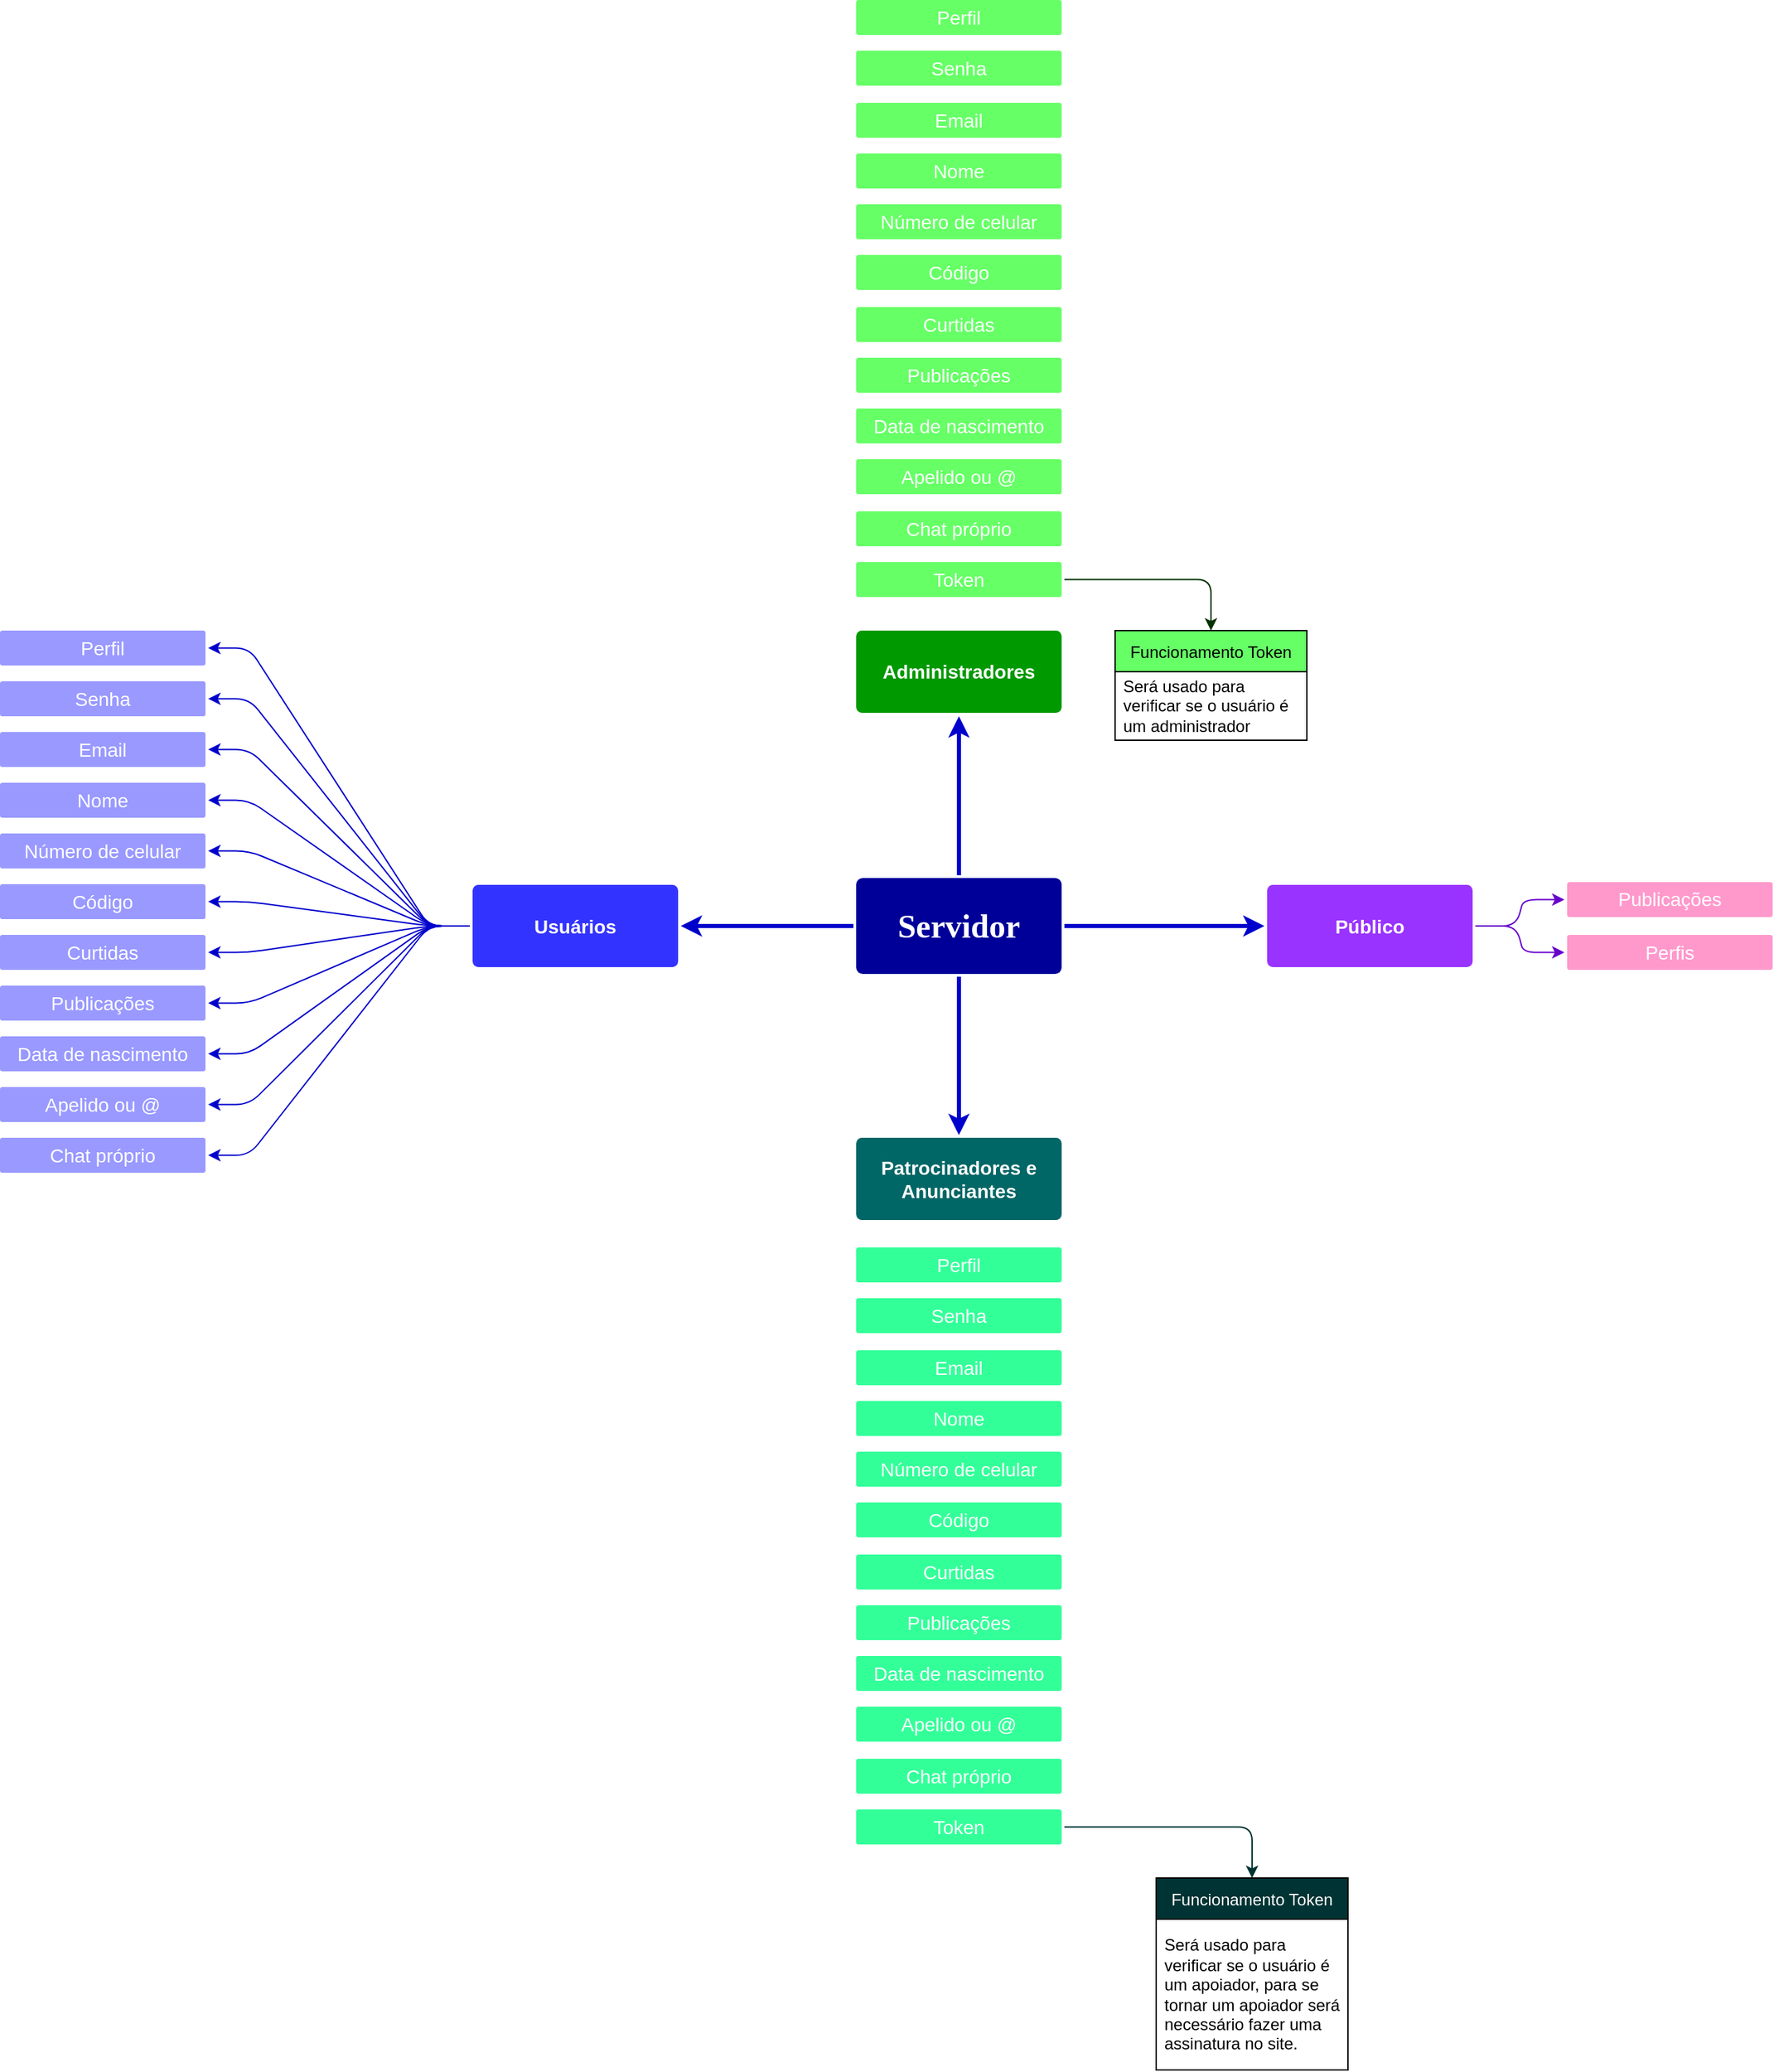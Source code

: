 <mxfile version="18.1.1" type="github">
  <diagram id="6a731a19-8d31-9384-78a2-239565b7b9f0" name="Page-1">
    <mxGraphModel dx="1988" dy="1361" grid="1" gridSize="10" guides="1" tooltips="1" connect="1" arrows="1" fold="1" page="1" pageScale="1" pageWidth="1169" pageHeight="827" background="none" math="0" shadow="0">
      <root>
        <mxCell id="0" />
        <mxCell id="1" parent="0" />
        <mxCell id="1745" value="" style="edgeStyle=none;rounded=0;jumpStyle=none;html=1;shadow=0;labelBackgroundColor=none;startArrow=none;startFill=0;endArrow=classic;endFill=1;jettySize=auto;orthogonalLoop=1;strokeColor=#0000CC;strokeWidth=3;fontFamily=Helvetica;fontSize=16;fontColor=#23445D;spacing=5;" parent="1" source="1749" edge="1">
          <mxGeometry relative="1" as="geometry">
            <mxPoint x="116" y="72.5" as="targetPoint" />
          </mxGeometry>
        </mxCell>
        <mxCell id="1746" value="" style="edgeStyle=none;rounded=0;jumpStyle=none;html=1;shadow=0;labelBackgroundColor=none;startArrow=none;startFill=0;endArrow=classic;endFill=1;jettySize=auto;orthogonalLoop=1;strokeColor=#0000CC;strokeWidth=3;fontFamily=Helvetica;fontSize=16;fontColor=#23445D;spacing=5;" parent="1" source="1749" target="1771" edge="1">
          <mxGeometry relative="1" as="geometry" />
        </mxCell>
        <mxCell id="1748" value="" style="edgeStyle=none;rounded=0;jumpStyle=none;html=1;shadow=0;labelBackgroundColor=none;startArrow=none;startFill=0;endArrow=classic;endFill=1;jettySize=auto;orthogonalLoop=1;strokeColor=#0000CC;strokeWidth=3;fontFamily=Helvetica;fontSize=16;fontColor=#23445D;spacing=5;" parent="1" source="1749" target="1753" edge="1">
          <mxGeometry relative="1" as="geometry" />
        </mxCell>
        <mxCell id="1749" value="&lt;font style=&quot;font-size: 24px;&quot;&gt;Servidor&lt;/font&gt;" style="rounded=1;whiteSpace=wrap;html=1;shadow=0;labelBackgroundColor=none;strokeColor=none;strokeWidth=3;fillColor=#000099;fontFamily=Lucida Console;fontSize=16;fontColor=#FFFFFF;align=center;fontStyle=1;spacing=5;arcSize=7;perimeterSpacing=2;" parent="1" vertex="1">
          <mxGeometry x="41" y="190.5" width="150" height="70" as="geometry" />
        </mxCell>
        <mxCell id="IF7gWzUBNEg38SYdpCg0-1822" style="edgeStyle=entityRelationEdgeStyle;rounded=1;orthogonalLoop=1;jettySize=auto;html=1;exitX=0;exitY=0.5;exitDx=0;exitDy=0;entryX=1;entryY=0.5;entryDx=0;entryDy=0;strokeColor=#0000CC;" edge="1" parent="1" source="1753" target="IF7gWzUBNEg38SYdpCg0-1782">
          <mxGeometry relative="1" as="geometry" />
        </mxCell>
        <mxCell id="IF7gWzUBNEg38SYdpCg0-1823" style="edgeStyle=entityRelationEdgeStyle;rounded=1;orthogonalLoop=1;jettySize=auto;html=1;exitX=0;exitY=0.5;exitDx=0;exitDy=0;entryX=1;entryY=0.5;entryDx=0;entryDy=0;strokeColor=#0000CC;" edge="1" parent="1" source="1753" target="IF7gWzUBNEg38SYdpCg0-1783">
          <mxGeometry relative="1" as="geometry" />
        </mxCell>
        <mxCell id="IF7gWzUBNEg38SYdpCg0-1824" style="edgeStyle=entityRelationEdgeStyle;rounded=1;orthogonalLoop=1;jettySize=auto;html=1;exitX=0;exitY=0.5;exitDx=0;exitDy=0;entryX=1;entryY=0.5;entryDx=0;entryDy=0;strokeColor=#0000CC;" edge="1" parent="1" source="1753" target="IF7gWzUBNEg38SYdpCg0-1781">
          <mxGeometry relative="1" as="geometry" />
        </mxCell>
        <mxCell id="IF7gWzUBNEg38SYdpCg0-1825" style="edgeStyle=entityRelationEdgeStyle;rounded=1;orthogonalLoop=1;jettySize=auto;html=1;exitX=0;exitY=0.5;exitDx=0;exitDy=0;entryX=1;entryY=0.5;entryDx=0;entryDy=0;strokeColor=#0000CC;" edge="1" parent="1" source="1753" target="IF7gWzUBNEg38SYdpCg0-1784">
          <mxGeometry relative="1" as="geometry" />
        </mxCell>
        <mxCell id="IF7gWzUBNEg38SYdpCg0-1826" style="edgeStyle=entityRelationEdgeStyle;rounded=1;orthogonalLoop=1;jettySize=auto;html=1;exitX=0;exitY=0.5;exitDx=0;exitDy=0;entryX=1;entryY=0.5;entryDx=0;entryDy=0;strokeColor=#0000CC;" edge="1" parent="1" source="1753" target="IF7gWzUBNEg38SYdpCg0-1786">
          <mxGeometry relative="1" as="geometry" />
        </mxCell>
        <mxCell id="IF7gWzUBNEg38SYdpCg0-1827" style="edgeStyle=entityRelationEdgeStyle;rounded=1;orthogonalLoop=1;jettySize=auto;html=1;exitX=0;exitY=0.5;exitDx=0;exitDy=0;entryX=1;entryY=0.5;entryDx=0;entryDy=0;strokeColor=#0000CC;" edge="1" parent="1" source="1753" target="IF7gWzUBNEg38SYdpCg0-1787">
          <mxGeometry relative="1" as="geometry" />
        </mxCell>
        <mxCell id="IF7gWzUBNEg38SYdpCg0-1828" style="edgeStyle=entityRelationEdgeStyle;rounded=1;orthogonalLoop=1;jettySize=auto;html=1;exitX=0;exitY=0.5;exitDx=0;exitDy=0;entryX=1;entryY=0.5;entryDx=0;entryDy=0;strokeColor=#0000CC;" edge="1" parent="1" source="1753" target="IF7gWzUBNEg38SYdpCg0-1780">
          <mxGeometry relative="1" as="geometry" />
        </mxCell>
        <mxCell id="IF7gWzUBNEg38SYdpCg0-1829" style="edgeStyle=entityRelationEdgeStyle;rounded=1;orthogonalLoop=1;jettySize=auto;html=1;exitX=0;exitY=0.5;exitDx=0;exitDy=0;entryX=1;entryY=0.5;entryDx=0;entryDy=0;strokeColor=#0000CC;" edge="1" parent="1" source="1753" target="IF7gWzUBNEg38SYdpCg0-1788">
          <mxGeometry relative="1" as="geometry" />
        </mxCell>
        <mxCell id="IF7gWzUBNEg38SYdpCg0-1830" style="edgeStyle=entityRelationEdgeStyle;rounded=1;orthogonalLoop=1;jettySize=auto;html=1;exitX=0;exitY=0.5;exitDx=0;exitDy=0;entryX=1;entryY=0.5;entryDx=0;entryDy=0;strokeColor=#0000CC;" edge="1" parent="1" source="1753" target="IF7gWzUBNEg38SYdpCg0-1779">
          <mxGeometry relative="1" as="geometry" />
        </mxCell>
        <mxCell id="IF7gWzUBNEg38SYdpCg0-1831" style="edgeStyle=entityRelationEdgeStyle;rounded=1;orthogonalLoop=1;jettySize=auto;html=1;exitX=0;exitY=0.5;exitDx=0;exitDy=0;entryX=1;entryY=0.5;entryDx=0;entryDy=0;strokeColor=#0000CC;" edge="1" parent="1" source="1753" target="1756">
          <mxGeometry relative="1" as="geometry" />
        </mxCell>
        <mxCell id="IF7gWzUBNEg38SYdpCg0-1882" style="edgeStyle=entityRelationEdgeStyle;rounded=1;orthogonalLoop=1;jettySize=auto;html=1;exitX=0;exitY=0.5;exitDx=0;exitDy=0;entryX=1;entryY=0.5;entryDx=0;entryDy=0;fontColor=#FF66FF;strokeColor=#0000CC;" edge="1" parent="1" source="1753" target="IF7gWzUBNEg38SYdpCg0-1881">
          <mxGeometry relative="1" as="geometry" />
        </mxCell>
        <mxCell id="1753" value="Usuários" style="rounded=1;whiteSpace=wrap;html=1;shadow=0;labelBackgroundColor=none;strokeColor=none;strokeWidth=3;fillColor=#3333FF;fontFamily=Helvetica;fontSize=14;fontColor=#FFFFFF;align=center;spacing=5;fontStyle=1;arcSize=7;perimeterSpacing=2;" parent="1" vertex="1">
          <mxGeometry x="-239" y="195.5" width="150" height="60" as="geometry" />
        </mxCell>
        <mxCell id="1756" value="Senha" style="rounded=1;whiteSpace=wrap;html=1;shadow=0;labelBackgroundColor=none;strokeColor=none;strokeWidth=3;fillColor=#9999FF;fontFamily=Helvetica;fontSize=14;fontColor=#FFFFFF;align=center;spacing=5;fontStyle=0;arcSize=7;perimeterSpacing=2;" parent="1" vertex="1">
          <mxGeometry x="-584" y="47" width="150" height="25.5" as="geometry" />
        </mxCell>
        <mxCell id="1766" value="" style="edgeStyle=none;rounded=0;jumpStyle=none;html=1;shadow=0;labelBackgroundColor=none;startArrow=none;startFill=0;endArrow=classic;endFill=1;jettySize=auto;orthogonalLoop=1;strokeColor=#F08705;strokeWidth=3;fontFamily=Helvetica;fontSize=14;fontColor=#FFFFFF;spacing=5;" parent="1" target="1765" edge="1">
          <mxGeometry relative="1" as="geometry">
            <mxPoint x="641.111" y="198.5" as="sourcePoint" />
          </mxGeometry>
        </mxCell>
        <mxCell id="1768" value="" style="edgeStyle=none;rounded=0;jumpStyle=none;html=1;shadow=0;labelBackgroundColor=none;startArrow=none;startFill=0;endArrow=classic;endFill=1;jettySize=auto;orthogonalLoop=1;strokeColor=#F08705;strokeWidth=3;fontFamily=Helvetica;fontSize=14;fontColor=#FFFFFF;spacing=5;" parent="1" target="1767" edge="1">
          <mxGeometry relative="1" as="geometry">
            <mxPoint x="570" y="198.5" as="sourcePoint" />
          </mxGeometry>
        </mxCell>
        <mxCell id="1770" value="" style="edgeStyle=none;rounded=0;jumpStyle=none;html=1;shadow=0;labelBackgroundColor=none;startArrow=none;startFill=0;endArrow=classic;endFill=1;jettySize=auto;orthogonalLoop=1;strokeColor=#F08705;strokeWidth=3;fontFamily=Helvetica;fontSize=14;fontColor=#FFFFFF;spacing=5;" parent="1" target="1769" edge="1">
          <mxGeometry relative="1" as="geometry">
            <mxPoint x="498.889" y="198.5" as="sourcePoint" />
          </mxGeometry>
        </mxCell>
        <mxCell id="IF7gWzUBNEg38SYdpCg0-1883" style="edgeStyle=entityRelationEdgeStyle;rounded=1;orthogonalLoop=1;jettySize=auto;html=1;exitX=1;exitY=0.5;exitDx=0;exitDy=0;entryX=0;entryY=0.5;entryDx=0;entryDy=0;fontColor=#FF66FF;strokeColor=#6600CC;" edge="1" parent="1" source="1771" target="IF7gWzUBNEg38SYdpCg0-1877">
          <mxGeometry relative="1" as="geometry" />
        </mxCell>
        <mxCell id="IF7gWzUBNEg38SYdpCg0-1884" style="edgeStyle=entityRelationEdgeStyle;rounded=1;orthogonalLoop=1;jettySize=auto;html=1;exitX=1;exitY=0.5;exitDx=0;exitDy=0;entryX=0;entryY=0.5;entryDx=0;entryDy=0;fontColor=#FF66FF;strokeColor=#6600CC;" edge="1" parent="1" source="1771" target="IF7gWzUBNEg38SYdpCg0-1878">
          <mxGeometry relative="1" as="geometry" />
        </mxCell>
        <mxCell id="1771" value="Público" style="rounded=1;whiteSpace=wrap;html=1;shadow=0;labelBackgroundColor=none;strokeColor=none;strokeWidth=3;fillColor=#9933FF;fontFamily=Helvetica;fontSize=14;fontColor=#FFFFFF;align=center;spacing=5;fontStyle=1;arcSize=7;perimeterSpacing=2;" parent="1" vertex="1">
          <mxGeometry x="341" y="195.5" width="150" height="60" as="geometry" />
        </mxCell>
        <mxCell id="IF7gWzUBNEg38SYdpCg0-1779" value="Email" style="rounded=1;whiteSpace=wrap;html=1;shadow=0;labelBackgroundColor=none;strokeColor=none;strokeWidth=3;fillColor=#9999FF;fontFamily=Helvetica;fontSize=14;fontColor=#FFFFFF;align=center;spacing=5;fontStyle=0;arcSize=7;perimeterSpacing=2;" vertex="1" parent="1">
          <mxGeometry x="-584" y="84" width="150" height="25.5" as="geometry" />
        </mxCell>
        <mxCell id="IF7gWzUBNEg38SYdpCg0-1780" value="Nome" style="rounded=1;whiteSpace=wrap;html=1;shadow=0;labelBackgroundColor=none;strokeColor=none;strokeWidth=3;fillColor=#9999FF;fontFamily=Helvetica;fontSize=14;fontColor=#FFFFFF;align=center;spacing=5;fontStyle=0;arcSize=7;perimeterSpacing=2;" vertex="1" parent="1">
          <mxGeometry x="-584" y="121" width="150" height="25.5" as="geometry" />
        </mxCell>
        <mxCell id="IF7gWzUBNEg38SYdpCg0-1781" value="Número de celular" style="rounded=1;whiteSpace=wrap;html=1;shadow=0;labelBackgroundColor=none;strokeColor=none;strokeWidth=3;fillColor=#9999FF;fontFamily=Helvetica;fontSize=14;fontColor=#FFFFFF;align=center;spacing=5;fontStyle=0;arcSize=7;perimeterSpacing=2;" vertex="1" parent="1">
          <mxGeometry x="-584" y="158" width="150" height="25.5" as="geometry" />
        </mxCell>
        <mxCell id="IF7gWzUBNEg38SYdpCg0-1782" value="Código" style="rounded=1;whiteSpace=wrap;html=1;shadow=0;labelBackgroundColor=none;strokeColor=none;strokeWidth=3;fillColor=#9999FF;fontFamily=Helvetica;fontSize=14;fontColor=#FFFFFF;align=center;spacing=5;fontStyle=0;arcSize=7;perimeterSpacing=2;" vertex="1" parent="1">
          <mxGeometry x="-584" y="195" width="150" height="25.5" as="geometry" />
        </mxCell>
        <mxCell id="IF7gWzUBNEg38SYdpCg0-1783" value="Curtidas" style="rounded=1;whiteSpace=wrap;html=1;shadow=0;labelBackgroundColor=none;strokeColor=none;strokeWidth=3;fillColor=#9999FF;fontFamily=Helvetica;fontSize=14;fontColor=#FFFFFF;align=center;spacing=5;fontStyle=0;arcSize=7;perimeterSpacing=2;" vertex="1" parent="1">
          <mxGeometry x="-584" y="232" width="150" height="25.5" as="geometry" />
        </mxCell>
        <mxCell id="IF7gWzUBNEg38SYdpCg0-1784" value="Publicações" style="rounded=1;whiteSpace=wrap;html=1;shadow=0;labelBackgroundColor=none;strokeColor=none;strokeWidth=3;fillColor=#9999FF;fontFamily=Helvetica;fontSize=14;fontColor=#FFFFFF;align=center;spacing=5;fontStyle=0;arcSize=7;perimeterSpacing=2;" vertex="1" parent="1">
          <mxGeometry x="-584" y="269" width="150" height="25.5" as="geometry" />
        </mxCell>
        <mxCell id="IF7gWzUBNEg38SYdpCg0-1786" value="Data de nascimento" style="rounded=1;whiteSpace=wrap;html=1;shadow=0;labelBackgroundColor=none;strokeColor=none;strokeWidth=3;fillColor=#9999FF;fontFamily=Helvetica;fontSize=14;fontColor=#FFFFFF;align=center;spacing=5;fontStyle=0;arcSize=7;perimeterSpacing=2;" vertex="1" parent="1">
          <mxGeometry x="-584" y="306" width="150" height="25.5" as="geometry" />
        </mxCell>
        <mxCell id="IF7gWzUBNEg38SYdpCg0-1787" value="Apelido ou @" style="rounded=1;whiteSpace=wrap;html=1;shadow=0;labelBackgroundColor=none;strokeColor=none;strokeWidth=3;fillColor=#9999FF;fontFamily=Helvetica;fontSize=14;fontColor=#FFFFFF;align=center;spacing=5;fontStyle=0;arcSize=7;perimeterSpacing=2;" vertex="1" parent="1">
          <mxGeometry x="-584" y="343" width="150" height="25.5" as="geometry" />
        </mxCell>
        <mxCell id="IF7gWzUBNEg38SYdpCg0-1788" value="Chat próprio" style="rounded=1;whiteSpace=wrap;html=1;shadow=0;labelBackgroundColor=none;strokeColor=none;strokeWidth=3;fillColor=#9999FF;fontFamily=Helvetica;fontSize=14;fontColor=#FFFFFF;align=center;spacing=5;fontStyle=0;arcSize=7;perimeterSpacing=2;" vertex="1" parent="1">
          <mxGeometry x="-584" y="380" width="150" height="25.5" as="geometry" />
        </mxCell>
        <mxCell id="IF7gWzUBNEg38SYdpCg0-1842" value="Administradores" style="rounded=1;whiteSpace=wrap;html=1;shadow=0;labelBackgroundColor=none;strokeColor=none;strokeWidth=3;fillColor=#009900;fontFamily=Helvetica;fontSize=14;fontColor=#FFFFFF;align=center;spacing=5;fontStyle=1;arcSize=7;perimeterSpacing=2;" vertex="1" parent="1">
          <mxGeometry x="41" y="10" width="150" height="60" as="geometry" />
        </mxCell>
        <mxCell id="IF7gWzUBNEg38SYdpCg0-1843" value="Senha" style="rounded=1;whiteSpace=wrap;html=1;shadow=0;labelBackgroundColor=none;strokeColor=none;strokeWidth=3;fillColor=#66FF66;fontFamily=Helvetica;fontSize=14;fontColor=#FFFFFF;align=center;spacing=5;fontStyle=0;arcSize=7;perimeterSpacing=2;" vertex="1" parent="1">
          <mxGeometry x="41" y="-413" width="150" height="25.5" as="geometry" />
        </mxCell>
        <mxCell id="IF7gWzUBNEg38SYdpCg0-1844" value="Email" style="rounded=1;whiteSpace=wrap;html=1;shadow=0;labelBackgroundColor=none;strokeColor=none;strokeWidth=3;fillColor=#66FF66;fontFamily=Helvetica;fontSize=14;fontColor=#FFFFFF;align=center;spacing=5;fontStyle=0;arcSize=7;perimeterSpacing=2;" vertex="1" parent="1">
          <mxGeometry x="41" y="-375" width="150" height="25.5" as="geometry" />
        </mxCell>
        <mxCell id="IF7gWzUBNEg38SYdpCg0-1845" value="Nome" style="rounded=1;whiteSpace=wrap;html=1;shadow=0;labelBackgroundColor=none;strokeColor=none;strokeWidth=3;fillColor=#66FF66;fontFamily=Helvetica;fontSize=14;fontColor=#FFFFFF;align=center;spacing=5;fontStyle=0;arcSize=7;perimeterSpacing=2;" vertex="1" parent="1">
          <mxGeometry x="41" y="-338" width="150" height="25.5" as="geometry" />
        </mxCell>
        <mxCell id="IF7gWzUBNEg38SYdpCg0-1846" value="Número de celular" style="rounded=1;whiteSpace=wrap;html=1;shadow=0;labelBackgroundColor=none;strokeColor=none;strokeWidth=3;fillColor=#66FF66;fontFamily=Helvetica;fontSize=14;fontColor=#FFFFFF;align=center;spacing=5;fontStyle=0;arcSize=7;perimeterSpacing=2;" vertex="1" parent="1">
          <mxGeometry x="41" y="-301" width="150" height="25.5" as="geometry" />
        </mxCell>
        <mxCell id="IF7gWzUBNEg38SYdpCg0-1847" value="Código" style="rounded=1;whiteSpace=wrap;html=1;shadow=0;labelBackgroundColor=none;strokeColor=none;strokeWidth=3;fillColor=#66FF66;fontFamily=Helvetica;fontSize=14;fontColor=#FFFFFF;align=center;spacing=5;fontStyle=0;arcSize=7;perimeterSpacing=2;" vertex="1" parent="1">
          <mxGeometry x="41" y="-264" width="150" height="25.5" as="geometry" />
        </mxCell>
        <mxCell id="IF7gWzUBNEg38SYdpCg0-1848" value="Curtidas" style="rounded=1;whiteSpace=wrap;html=1;shadow=0;labelBackgroundColor=none;strokeColor=none;strokeWidth=3;fillColor=#66FF66;fontFamily=Helvetica;fontSize=14;fontColor=#FFFFFF;align=center;spacing=5;fontStyle=0;arcSize=7;perimeterSpacing=2;" vertex="1" parent="1">
          <mxGeometry x="41" y="-226" width="150" height="25.5" as="geometry" />
        </mxCell>
        <mxCell id="IF7gWzUBNEg38SYdpCg0-1849" value="Publicações" style="rounded=1;whiteSpace=wrap;html=1;shadow=0;labelBackgroundColor=none;strokeColor=none;strokeWidth=3;fillColor=#66FF66;fontFamily=Helvetica;fontSize=14;fontColor=#FFFFFF;align=center;spacing=5;fontStyle=0;arcSize=7;perimeterSpacing=2;" vertex="1" parent="1">
          <mxGeometry x="41" y="-189" width="150" height="25.5" as="geometry" />
        </mxCell>
        <mxCell id="IF7gWzUBNEg38SYdpCg0-1850" value="Data de nascimento" style="rounded=1;whiteSpace=wrap;html=1;shadow=0;labelBackgroundColor=none;strokeColor=none;strokeWidth=3;fillColor=#66FF66;fontFamily=Helvetica;fontSize=14;fontColor=#FFFFFF;align=center;spacing=5;fontStyle=0;arcSize=7;perimeterSpacing=2;" vertex="1" parent="1">
          <mxGeometry x="41" y="-152" width="150" height="25.5" as="geometry" />
        </mxCell>
        <mxCell id="IF7gWzUBNEg38SYdpCg0-1851" value="Apelido ou @" style="rounded=1;whiteSpace=wrap;html=1;shadow=0;labelBackgroundColor=none;strokeColor=none;strokeWidth=3;fillColor=#66FF66;fontFamily=Helvetica;fontSize=14;fontColor=#FFFFFF;align=center;spacing=5;fontStyle=0;arcSize=7;perimeterSpacing=2;" vertex="1" parent="1">
          <mxGeometry x="41" y="-115" width="150" height="25.5" as="geometry" />
        </mxCell>
        <mxCell id="IF7gWzUBNEg38SYdpCg0-1852" value="Chat próprio" style="rounded=1;whiteSpace=wrap;html=1;shadow=0;labelBackgroundColor=none;strokeColor=none;strokeWidth=3;fillColor=#66FF66;fontFamily=Helvetica;fontSize=14;fontColor=#FFFFFF;align=center;spacing=5;fontStyle=0;arcSize=7;perimeterSpacing=2;" vertex="1" parent="1">
          <mxGeometry x="41" y="-77" width="150" height="25.5" as="geometry" />
        </mxCell>
        <mxCell id="IF7gWzUBNEg38SYdpCg0-1875" style="edgeStyle=elbowEdgeStyle;rounded=1;orthogonalLoop=1;jettySize=auto;html=1;exitX=1;exitY=0.5;exitDx=0;exitDy=0;entryX=0.5;entryY=0;entryDx=0;entryDy=0;strokeColor=#003300;" edge="1" parent="1" source="IF7gWzUBNEg38SYdpCg0-1866" target="IF7gWzUBNEg38SYdpCg0-1871">
          <mxGeometry relative="1" as="geometry">
            <Array as="points">
              <mxPoint x="300" y="-10" />
              <mxPoint x="750" y="-40" />
            </Array>
          </mxGeometry>
        </mxCell>
        <mxCell id="IF7gWzUBNEg38SYdpCg0-1866" value="Token" style="rounded=1;whiteSpace=wrap;html=1;shadow=0;labelBackgroundColor=none;strokeColor=none;strokeWidth=3;fillColor=#66FF66;fontFamily=Helvetica;fontSize=14;fontColor=#FFFFFF;align=center;spacing=5;fontStyle=0;arcSize=7;perimeterSpacing=2;" vertex="1" parent="1">
          <mxGeometry x="41" y="-40" width="150" height="25.5" as="geometry" />
        </mxCell>
        <mxCell id="IF7gWzUBNEg38SYdpCg0-1871" value="Funcionamento Token" style="swimlane;fontStyle=0;childLayout=stackLayout;horizontal=1;startSize=30;horizontalStack=0;resizeParent=1;resizeParentMax=0;resizeLast=0;collapsible=1;marginBottom=0;fillColor=#66FF66;" vertex="1" parent="1">
          <mxGeometry x="230" y="10" width="140" height="80" as="geometry" />
        </mxCell>
        <mxCell id="IF7gWzUBNEg38SYdpCg0-1872" value="Será usado para verificar se o usuário é um administrador" style="text;strokeColor=none;fillColor=none;align=left;verticalAlign=middle;spacingLeft=4;spacingRight=4;overflow=hidden;points=[[0,0.5],[1,0.5]];portConstraint=eastwest;rotatable=0;whiteSpace=wrap;" vertex="1" parent="IF7gWzUBNEg38SYdpCg0-1871">
          <mxGeometry y="30" width="140" height="50" as="geometry" />
        </mxCell>
        <mxCell id="IF7gWzUBNEg38SYdpCg0-1877" value="Publicações" style="rounded=1;whiteSpace=wrap;html=1;shadow=0;labelBackgroundColor=none;strokeColor=none;strokeWidth=3;fillColor=#FF99CC;fontFamily=Helvetica;fontSize=14;fontColor=#FFFFFF;align=center;spacing=5;fontStyle=0;arcSize=7;perimeterSpacing=2;" vertex="1" parent="1">
          <mxGeometry x="560" y="193.5" width="150" height="25.5" as="geometry" />
        </mxCell>
        <mxCell id="IF7gWzUBNEg38SYdpCg0-1878" value="Perfis" style="rounded=1;whiteSpace=wrap;html=1;shadow=0;labelBackgroundColor=none;strokeColor=none;strokeWidth=3;fillColor=#FF99CC;fontFamily=Helvetica;fontSize=14;fontColor=#FFFFFF;align=center;spacing=5;fontStyle=0;arcSize=7;perimeterSpacing=2;" vertex="1" parent="1">
          <mxGeometry x="560" y="232" width="150" height="25.5" as="geometry" />
        </mxCell>
        <mxCell id="IF7gWzUBNEg38SYdpCg0-1879" value="Perfil" style="rounded=1;whiteSpace=wrap;html=1;shadow=0;labelBackgroundColor=none;strokeColor=none;strokeWidth=3;fillColor=#66FF66;fontFamily=Helvetica;fontSize=14;fontColor=#FFFFFF;align=center;spacing=5;fontStyle=0;arcSize=7;perimeterSpacing=2;" vertex="1" parent="1">
          <mxGeometry x="41" y="-450" width="150" height="25.5" as="geometry" />
        </mxCell>
        <mxCell id="IF7gWzUBNEg38SYdpCg0-1881" value="Perfil" style="rounded=1;whiteSpace=wrap;html=1;shadow=0;labelBackgroundColor=none;strokeColor=none;strokeWidth=3;fillColor=#9999FF;fontFamily=Helvetica;fontSize=14;fontColor=#FFFFFF;align=center;spacing=5;fontStyle=0;arcSize=7;perimeterSpacing=2;" vertex="1" parent="1">
          <mxGeometry x="-584" y="10" width="150" height="25.5" as="geometry" />
        </mxCell>
        <mxCell id="IF7gWzUBNEg38SYdpCg0-1885" value="Patrocinadores e Anunciantes" style="rounded=1;whiteSpace=wrap;html=1;shadow=0;labelBackgroundColor=none;strokeColor=none;strokeWidth=3;fillColor=#006666;fontFamily=Helvetica;fontSize=14;fontColor=#FFFFFF;align=center;spacing=5;fontStyle=1;arcSize=7;perimeterSpacing=2;" vertex="1" parent="1">
          <mxGeometry x="41" y="380.0" width="150" height="60" as="geometry" />
        </mxCell>
        <mxCell id="IF7gWzUBNEg38SYdpCg0-1887" value="" style="edgeStyle=none;rounded=0;jumpStyle=none;html=1;shadow=0;labelBackgroundColor=none;startArrow=none;startFill=0;endArrow=classic;endFill=1;jettySize=auto;orthogonalLoop=1;strokeColor=#0000CC;strokeWidth=3;fontFamily=Helvetica;fontSize=16;fontColor=#23445D;spacing=5;entryX=0.5;entryY=0;entryDx=0;entryDy=0;exitX=0.5;exitY=1;exitDx=0;exitDy=0;" edge="1" parent="1" source="1749" target="IF7gWzUBNEg38SYdpCg0-1885">
          <mxGeometry relative="1" as="geometry">
            <mxPoint x="126" y="198.5" as="sourcePoint" />
            <mxPoint x="126" y="82.5" as="targetPoint" />
          </mxGeometry>
        </mxCell>
        <mxCell id="IF7gWzUBNEg38SYdpCg0-1889" value="Senha" style="rounded=1;whiteSpace=wrap;html=1;shadow=0;labelBackgroundColor=none;strokeColor=none;strokeWidth=3;fillColor=#33FF99;fontFamily=Helvetica;fontSize=14;fontColor=#FFFFFF;align=center;spacing=5;fontStyle=0;arcSize=7;perimeterSpacing=2;" vertex="1" parent="1">
          <mxGeometry x="41" y="497" width="150" height="25.5" as="geometry" />
        </mxCell>
        <mxCell id="IF7gWzUBNEg38SYdpCg0-1890" value="Email" style="rounded=1;whiteSpace=wrap;html=1;shadow=0;labelBackgroundColor=none;strokeColor=none;strokeWidth=3;fillColor=#33FF99;fontFamily=Helvetica;fontSize=14;fontColor=#FFFFFF;align=center;spacing=5;fontStyle=0;arcSize=7;perimeterSpacing=2;" vertex="1" parent="1">
          <mxGeometry x="41" y="535" width="150" height="25.5" as="geometry" />
        </mxCell>
        <mxCell id="IF7gWzUBNEg38SYdpCg0-1891" value="Nome" style="rounded=1;whiteSpace=wrap;html=1;shadow=0;labelBackgroundColor=none;strokeColor=none;strokeWidth=3;fillColor=#33FF99;fontFamily=Helvetica;fontSize=14;fontColor=#FFFFFF;align=center;spacing=5;fontStyle=0;arcSize=7;perimeterSpacing=2;" vertex="1" parent="1">
          <mxGeometry x="41" y="572" width="150" height="25.5" as="geometry" />
        </mxCell>
        <mxCell id="IF7gWzUBNEg38SYdpCg0-1892" value="Número de celular" style="rounded=1;whiteSpace=wrap;html=1;shadow=0;labelBackgroundColor=none;strokeColor=none;strokeWidth=3;fillColor=#33FF99;fontFamily=Helvetica;fontSize=14;fontColor=#FFFFFF;align=center;spacing=5;fontStyle=0;arcSize=7;perimeterSpacing=2;" vertex="1" parent="1">
          <mxGeometry x="41" y="609" width="150" height="25.5" as="geometry" />
        </mxCell>
        <mxCell id="IF7gWzUBNEg38SYdpCg0-1893" value="Código" style="rounded=1;whiteSpace=wrap;html=1;shadow=0;labelBackgroundColor=none;strokeColor=none;strokeWidth=3;fillColor=#33FF99;fontFamily=Helvetica;fontSize=14;fontColor=#FFFFFF;align=center;spacing=5;fontStyle=0;arcSize=7;perimeterSpacing=2;" vertex="1" parent="1">
          <mxGeometry x="41" y="646" width="150" height="25.5" as="geometry" />
        </mxCell>
        <mxCell id="IF7gWzUBNEg38SYdpCg0-1894" value="Curtidas" style="rounded=1;whiteSpace=wrap;html=1;shadow=0;labelBackgroundColor=none;strokeColor=none;strokeWidth=3;fillColor=#33FF99;fontFamily=Helvetica;fontSize=14;fontColor=#FFFFFF;align=center;spacing=5;fontStyle=0;arcSize=7;perimeterSpacing=2;" vertex="1" parent="1">
          <mxGeometry x="41" y="684" width="150" height="25.5" as="geometry" />
        </mxCell>
        <mxCell id="IF7gWzUBNEg38SYdpCg0-1895" value="Publicações" style="rounded=1;whiteSpace=wrap;html=1;shadow=0;labelBackgroundColor=none;strokeColor=none;strokeWidth=3;fillColor=#33FF99;fontFamily=Helvetica;fontSize=14;fontColor=#FFFFFF;align=center;spacing=5;fontStyle=0;arcSize=7;perimeterSpacing=2;" vertex="1" parent="1">
          <mxGeometry x="41" y="721" width="150" height="25.5" as="geometry" />
        </mxCell>
        <mxCell id="IF7gWzUBNEg38SYdpCg0-1896" value="Data de nascimento" style="rounded=1;whiteSpace=wrap;html=1;shadow=0;labelBackgroundColor=none;strokeColor=none;strokeWidth=3;fillColor=#33FF99;fontFamily=Helvetica;fontSize=14;fontColor=#FFFFFF;align=center;spacing=5;fontStyle=0;arcSize=7;perimeterSpacing=2;" vertex="1" parent="1">
          <mxGeometry x="41" y="758" width="150" height="25.5" as="geometry" />
        </mxCell>
        <mxCell id="IF7gWzUBNEg38SYdpCg0-1897" value="Apelido ou @" style="rounded=1;whiteSpace=wrap;html=1;shadow=0;labelBackgroundColor=none;strokeColor=none;strokeWidth=3;fillColor=#33FF99;fontFamily=Helvetica;fontSize=14;fontColor=#FFFFFF;align=center;spacing=5;fontStyle=0;arcSize=7;perimeterSpacing=2;" vertex="1" parent="1">
          <mxGeometry x="41" y="795" width="150" height="25.5" as="geometry" />
        </mxCell>
        <mxCell id="IF7gWzUBNEg38SYdpCg0-1898" value="Chat próprio" style="rounded=1;whiteSpace=wrap;html=1;shadow=0;labelBackgroundColor=none;strokeColor=none;strokeWidth=3;fillColor=#33FF99;fontFamily=Helvetica;fontSize=14;fontColor=#FFFFFF;align=center;spacing=5;fontStyle=0;arcSize=7;perimeterSpacing=2;" vertex="1" parent="1">
          <mxGeometry x="41" y="833" width="150" height="25.5" as="geometry" />
        </mxCell>
        <mxCell id="IF7gWzUBNEg38SYdpCg0-1903" style="edgeStyle=orthogonalEdgeStyle;rounded=1;orthogonalLoop=1;jettySize=auto;html=1;exitX=1;exitY=0.5;exitDx=0;exitDy=0;entryX=0.5;entryY=0;entryDx=0;entryDy=0;fontFamily=Lucida Console;fontSize=24;fontColor=#FF66FF;strokeColor=#003333;elbow=vertical;" edge="1" parent="1" source="IF7gWzUBNEg38SYdpCg0-1899" target="IF7gWzUBNEg38SYdpCg0-1901">
          <mxGeometry relative="1" as="geometry" />
        </mxCell>
        <mxCell id="IF7gWzUBNEg38SYdpCg0-1899" value="Token" style="rounded=1;whiteSpace=wrap;html=1;shadow=0;labelBackgroundColor=none;strokeColor=none;strokeWidth=3;fillColor=#33FF99;fontFamily=Helvetica;fontSize=14;fontColor=#FFFFFF;align=center;spacing=5;fontStyle=0;arcSize=7;perimeterSpacing=2;" vertex="1" parent="1">
          <mxGeometry x="41" y="870" width="150" height="25.5" as="geometry" />
        </mxCell>
        <mxCell id="IF7gWzUBNEg38SYdpCg0-1900" value="Perfil" style="rounded=1;whiteSpace=wrap;html=1;shadow=0;labelBackgroundColor=none;strokeColor=none;strokeWidth=3;fillColor=#33FF99;fontFamily=Helvetica;fontSize=14;fontColor=#FFFFFF;align=center;spacing=5;fontStyle=0;arcSize=7;perimeterSpacing=2;" vertex="1" parent="1">
          <mxGeometry x="41" y="460" width="150" height="25.5" as="geometry" />
        </mxCell>
        <mxCell id="IF7gWzUBNEg38SYdpCg0-1901" value="Funcionamento Token" style="swimlane;fontStyle=0;childLayout=stackLayout;horizontal=1;startSize=30;horizontalStack=0;resizeParent=1;resizeParentMax=0;resizeLast=0;collapsible=1;marginBottom=0;fillColor=#003333;fontColor=#FFFFFF;" vertex="1" parent="1">
          <mxGeometry x="260" y="920" width="140" height="140" as="geometry" />
        </mxCell>
        <mxCell id="IF7gWzUBNEg38SYdpCg0-1902" value="Será usado para verificar se o usuário é um apoiador, para se tornar um apoiador será necessário fazer uma assinatura no site." style="text;strokeColor=none;fillColor=none;align=left;verticalAlign=middle;spacingLeft=4;spacingRight=4;overflow=hidden;points=[[0,0.5],[1,0.5]];portConstraint=eastwest;rotatable=0;whiteSpace=wrap;" vertex="1" parent="IF7gWzUBNEg38SYdpCg0-1901">
          <mxGeometry y="30" width="140" height="110" as="geometry" />
        </mxCell>
      </root>
    </mxGraphModel>
  </diagram>
</mxfile>
